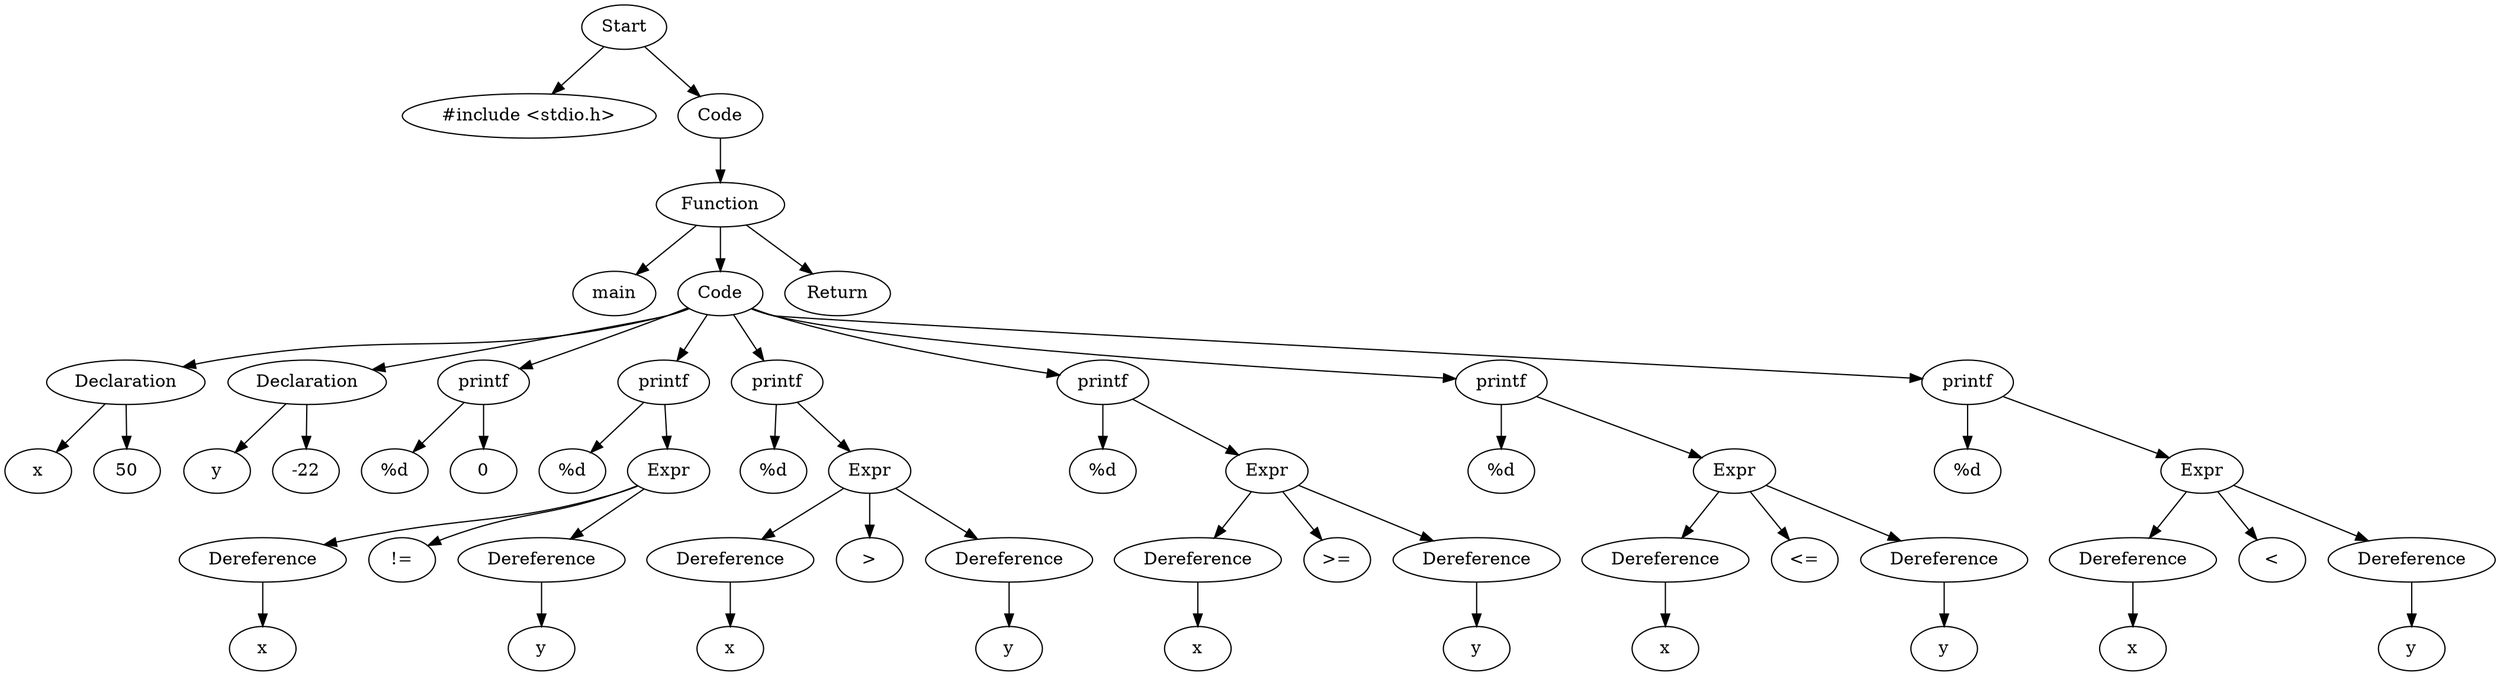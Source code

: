digraph AST {
  "127805895248288" [label="Start"];
  "127805895248288" -> "127805895250592";
  "127805895248288" -> "127805895249728";
  "127805895250592" [label="#include <stdio.h>"];
  "127805895249728" [label="Code"];
  "127805895249728" -> "127805895247520";
  "127805895247520" [label="Function"];
  "127805895247520" -> "127805895248960";
  "127805895247520" -> "127805895259424";
  "127805895247520" -> "127805895252608";
  "127805895248960" [label="main"];
  "127805895259424" [label="Code"];
  "127805895259424" -> "127805895260864";
  "127805895259424" -> "127805895256208";
  "127805895259424" -> "127805895249440";
  "127805895259424" -> "127805895247904";
  "127805895259424" -> "127805895260096";
  "127805895259424" -> "127805895260336";
  "127805895259424" -> "127805895258608";
  "127805895259424" -> "127805895257552";
  "127805895260864" [label="Declaration"];
  "127805895260864" -> "127805895260528";
  "127805895260864" -> "127805895259664";
  "127805895260528" [label="x"];
  "127805895259664" [label="50"];
  "127805895256208" [label="Declaration"];
  "127805895256208" -> "127805895250304";
  "127805895256208" -> "127805895250208";
  "127805895250304" [label="y"];
  "127805895250208" [label="-22"];
  "127805895249440" [label="printf"];
  "127805895249440" -> "127805895253904";
  "127805895249440" -> "127805895261056";
  "127805895253904" [label="%d"];
  "127805895261056" [label="0"];
  "127805895247904" [label="printf"];
  "127805895247904" -> "127805895253856";
  "127805895247904" -> "127805895256352";
  "127805895253856" [label="%d"];
  "127805895256352" [label="Expr"];
  "127805895256352" -> "127805895258656";
  "127805895256352" -> "127805895249200";
  "127805895256352" -> "127805895260432";
  "127805895258656" [label="Dereference"];
  "127805895258656" -> "127805895256832";
  "127805895256832" [label="x"];
  "127805895249200" [label="!="];
  "127805895260432" [label="Dereference"];
  "127805895260432" -> "127805895249008";
  "127805895249008" [label="y"];
  "127805895260096" [label="printf"];
  "127805895260096" -> "127805895253808";
  "127805895260096" -> "127805895249104";
  "127805895253808" [label="%d"];
  "127805895249104" [label="Expr"];
  "127805895249104" -> "127805895259280";
  "127805895249104" -> "127805895251936";
  "127805895249104" -> "127805895261632";
  "127805895259280" [label="Dereference"];
  "127805895259280" -> "127805895249632";
  "127805895249632" [label="x"];
  "127805895251936" [label=">"];
  "127805895261632" [label="Dereference"];
  "127805895261632" -> "127805895258848";
  "127805895258848" [label="y"];
  "127805895260336" [label="printf"];
  "127805895260336" -> "127805895253712";
  "127805895260336" -> "127805895258368";
  "127805895253712" [label="%d"];
  "127805895258368" [label="Expr"];
  "127805895258368" -> "127805895247760";
  "127805895258368" -> "127805895258320";
  "127805895258368" -> "127805895258896";
  "127805895247760" [label="Dereference"];
  "127805895247760" -> "127805895258224";
  "127805895258224" [label="x"];
  "127805895258320" [label=">="];
  "127805895258896" [label="Dereference"];
  "127805895258896" -> "127805895257936";
  "127805895257936" [label="y"];
  "127805895258608" [label="printf"];
  "127805895258608" -> "127805895253664";
  "127805895258608" -> "127805895257504";
  "127805895253664" [label="%d"];
  "127805895257504" [label="Expr"];
  "127805895257504" -> "127805895260048";
  "127805895257504" -> "127805895257264";
  "127805895257504" -> "127805895254384";
  "127805895260048" [label="Dereference"];
  "127805895260048" -> "127805895257072";
  "127805895257072" [label="x"];
  "127805895257264" [label="<="];
  "127805895254384" [label="Dereference"];
  "127805895254384" -> "127805895257120";
  "127805895257120" [label="y"];
  "127805895257552" [label="printf"];
  "127805895257552" -> "127805895253760";
  "127805895257552" -> "127805895255104";
  "127805895253760" [label="%d"];
  "127805895255104" [label="Expr"];
  "127805895255104" -> "127805895255392";
  "127805895255104" -> "127805895255584";
  "127805895255104" -> "127805895262160";
  "127805895255392" [label="Dereference"];
  "127805895255392" -> "127805895255440";
  "127805895255440" [label="x"];
  "127805895255584" [label="<"];
  "127805895262160" [label="Dereference"];
  "127805895262160" -> "127805895254432";
  "127805895254432" [label="y"];
  "127805895252608" [label="Return"];
}
